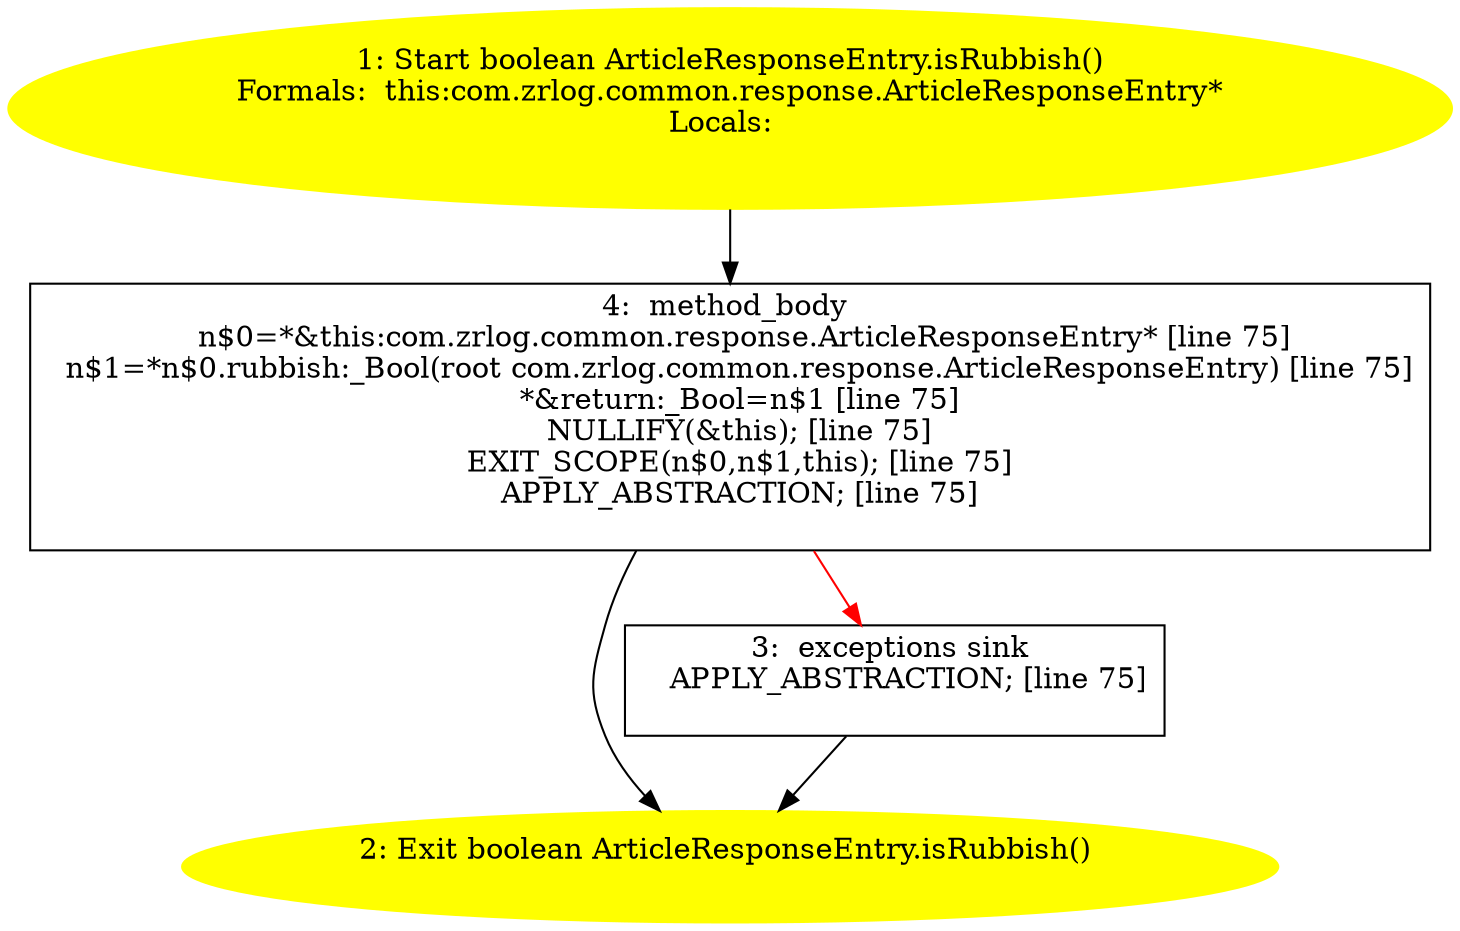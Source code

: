 /* @generated */
digraph cfg {
"com.zrlog.common.response.ArticleResponseEntry.isRubbish():boolean.acdc664d18bd1214d1a6b2b60eab091d_1" [label="1: Start boolean ArticleResponseEntry.isRubbish()\nFormals:  this:com.zrlog.common.response.ArticleResponseEntry*\nLocals:  \n  " color=yellow style=filled]
	

	 "com.zrlog.common.response.ArticleResponseEntry.isRubbish():boolean.acdc664d18bd1214d1a6b2b60eab091d_1" -> "com.zrlog.common.response.ArticleResponseEntry.isRubbish():boolean.acdc664d18bd1214d1a6b2b60eab091d_4" ;
"com.zrlog.common.response.ArticleResponseEntry.isRubbish():boolean.acdc664d18bd1214d1a6b2b60eab091d_2" [label="2: Exit boolean ArticleResponseEntry.isRubbish() \n  " color=yellow style=filled]
	

"com.zrlog.common.response.ArticleResponseEntry.isRubbish():boolean.acdc664d18bd1214d1a6b2b60eab091d_3" [label="3:  exceptions sink \n   APPLY_ABSTRACTION; [line 75]\n " shape="box"]
	

	 "com.zrlog.common.response.ArticleResponseEntry.isRubbish():boolean.acdc664d18bd1214d1a6b2b60eab091d_3" -> "com.zrlog.common.response.ArticleResponseEntry.isRubbish():boolean.acdc664d18bd1214d1a6b2b60eab091d_2" ;
"com.zrlog.common.response.ArticleResponseEntry.isRubbish():boolean.acdc664d18bd1214d1a6b2b60eab091d_4" [label="4:  method_body \n   n$0=*&this:com.zrlog.common.response.ArticleResponseEntry* [line 75]\n  n$1=*n$0.rubbish:_Bool(root com.zrlog.common.response.ArticleResponseEntry) [line 75]\n  *&return:_Bool=n$1 [line 75]\n  NULLIFY(&this); [line 75]\n  EXIT_SCOPE(n$0,n$1,this); [line 75]\n  APPLY_ABSTRACTION; [line 75]\n " shape="box"]
	

	 "com.zrlog.common.response.ArticleResponseEntry.isRubbish():boolean.acdc664d18bd1214d1a6b2b60eab091d_4" -> "com.zrlog.common.response.ArticleResponseEntry.isRubbish():boolean.acdc664d18bd1214d1a6b2b60eab091d_2" ;
	 "com.zrlog.common.response.ArticleResponseEntry.isRubbish():boolean.acdc664d18bd1214d1a6b2b60eab091d_4" -> "com.zrlog.common.response.ArticleResponseEntry.isRubbish():boolean.acdc664d18bd1214d1a6b2b60eab091d_3" [color="red" ];
}
